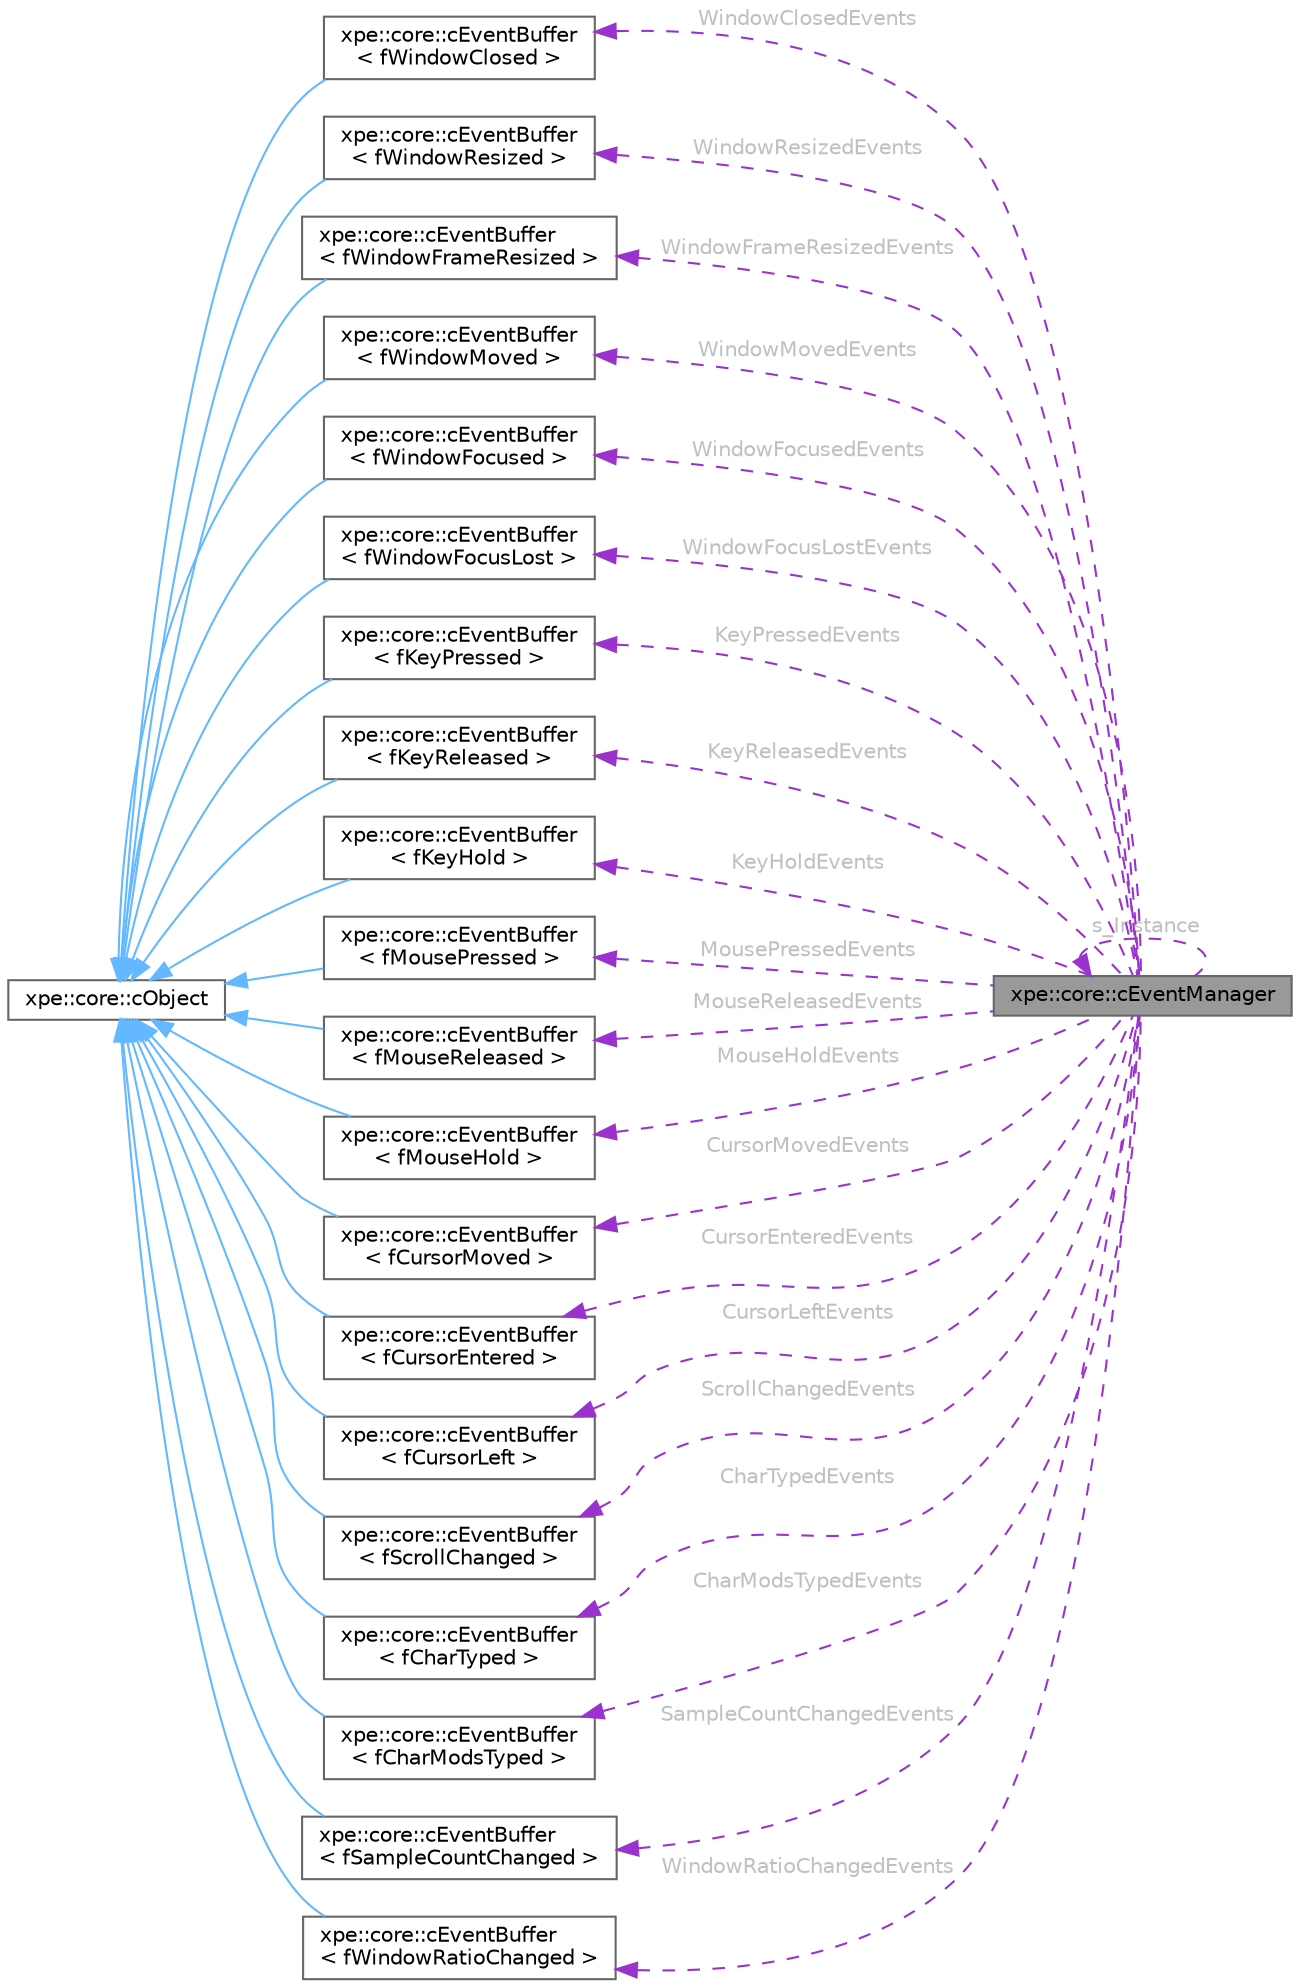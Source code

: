 digraph "xpe::core::cEventManager"
{
 // LATEX_PDF_SIZE
  bgcolor="transparent";
  edge [fontname=Helvetica,fontsize=10,labelfontname=Helvetica,labelfontsize=10];
  node [fontname=Helvetica,fontsize=10,shape=box,height=0.2,width=0.4];
  rankdir="LR";
  Node1 [id="Node000001",label="xpe::core::cEventManager",height=0.2,width=0.4,color="gray40", fillcolor="grey60", style="filled", fontcolor="black",tooltip=" "];
  Node1 -> Node1 [id="edge83_Node000001_Node000001",dir="back",color="darkorchid3",style="dashed",tooltip=" ",label=" s_Instance",fontcolor="grey" ];
  Node2 -> Node1 [id="edge84_Node000001_Node000002",dir="back",color="darkorchid3",style="dashed",tooltip=" ",label=" WindowClosedEvents",fontcolor="grey" ];
  Node2 [id="Node000002",label="xpe::core::cEventBuffer\l\< fWindowClosed \>",height=0.2,width=0.4,color="gray40", fillcolor="white", style="filled",URL="$classxpe_1_1core_1_1c_event_buffer.html",tooltip=" "];
  Node3 -> Node2 [id="edge85_Node000002_Node000003",dir="back",color="steelblue1",style="solid",tooltip=" "];
  Node3 [id="Node000003",label="xpe::core::cObject",height=0.2,width=0.4,color="gray40", fillcolor="white", style="filled",URL="$classxpe_1_1core_1_1c_object.html",tooltip=" "];
  Node4 -> Node1 [id="edge86_Node000001_Node000004",dir="back",color="darkorchid3",style="dashed",tooltip=" ",label=" WindowResizedEvents",fontcolor="grey" ];
  Node4 [id="Node000004",label="xpe::core::cEventBuffer\l\< fWindowResized \>",height=0.2,width=0.4,color="gray40", fillcolor="white", style="filled",URL="$classxpe_1_1core_1_1c_event_buffer.html",tooltip=" "];
  Node3 -> Node4 [id="edge87_Node000004_Node000003",dir="back",color="steelblue1",style="solid",tooltip=" "];
  Node5 -> Node1 [id="edge88_Node000001_Node000005",dir="back",color="darkorchid3",style="dashed",tooltip=" ",label=" WindowFrameResizedEvents",fontcolor="grey" ];
  Node5 [id="Node000005",label="xpe::core::cEventBuffer\l\< fWindowFrameResized \>",height=0.2,width=0.4,color="gray40", fillcolor="white", style="filled",URL="$classxpe_1_1core_1_1c_event_buffer.html",tooltip=" "];
  Node3 -> Node5 [id="edge89_Node000005_Node000003",dir="back",color="steelblue1",style="solid",tooltip=" "];
  Node6 -> Node1 [id="edge90_Node000001_Node000006",dir="back",color="darkorchid3",style="dashed",tooltip=" ",label=" WindowMovedEvents",fontcolor="grey" ];
  Node6 [id="Node000006",label="xpe::core::cEventBuffer\l\< fWindowMoved \>",height=0.2,width=0.4,color="gray40", fillcolor="white", style="filled",URL="$classxpe_1_1core_1_1c_event_buffer.html",tooltip=" "];
  Node3 -> Node6 [id="edge91_Node000006_Node000003",dir="back",color="steelblue1",style="solid",tooltip=" "];
  Node7 -> Node1 [id="edge92_Node000001_Node000007",dir="back",color="darkorchid3",style="dashed",tooltip=" ",label=" WindowFocusedEvents",fontcolor="grey" ];
  Node7 [id="Node000007",label="xpe::core::cEventBuffer\l\< fWindowFocused \>",height=0.2,width=0.4,color="gray40", fillcolor="white", style="filled",URL="$classxpe_1_1core_1_1c_event_buffer.html",tooltip=" "];
  Node3 -> Node7 [id="edge93_Node000007_Node000003",dir="back",color="steelblue1",style="solid",tooltip=" "];
  Node8 -> Node1 [id="edge94_Node000001_Node000008",dir="back",color="darkorchid3",style="dashed",tooltip=" ",label=" WindowFocusLostEvents",fontcolor="grey" ];
  Node8 [id="Node000008",label="xpe::core::cEventBuffer\l\< fWindowFocusLost \>",height=0.2,width=0.4,color="gray40", fillcolor="white", style="filled",URL="$classxpe_1_1core_1_1c_event_buffer.html",tooltip=" "];
  Node3 -> Node8 [id="edge95_Node000008_Node000003",dir="back",color="steelblue1",style="solid",tooltip=" "];
  Node9 -> Node1 [id="edge96_Node000001_Node000009",dir="back",color="darkorchid3",style="dashed",tooltip=" ",label=" KeyPressedEvents",fontcolor="grey" ];
  Node9 [id="Node000009",label="xpe::core::cEventBuffer\l\< fKeyPressed \>",height=0.2,width=0.4,color="gray40", fillcolor="white", style="filled",URL="$classxpe_1_1core_1_1c_event_buffer.html",tooltip=" "];
  Node3 -> Node9 [id="edge97_Node000009_Node000003",dir="back",color="steelblue1",style="solid",tooltip=" "];
  Node10 -> Node1 [id="edge98_Node000001_Node000010",dir="back",color="darkorchid3",style="dashed",tooltip=" ",label=" KeyReleasedEvents",fontcolor="grey" ];
  Node10 [id="Node000010",label="xpe::core::cEventBuffer\l\< fKeyReleased \>",height=0.2,width=0.4,color="gray40", fillcolor="white", style="filled",URL="$classxpe_1_1core_1_1c_event_buffer.html",tooltip=" "];
  Node3 -> Node10 [id="edge99_Node000010_Node000003",dir="back",color="steelblue1",style="solid",tooltip=" "];
  Node11 -> Node1 [id="edge100_Node000001_Node000011",dir="back",color="darkorchid3",style="dashed",tooltip=" ",label=" KeyHoldEvents",fontcolor="grey" ];
  Node11 [id="Node000011",label="xpe::core::cEventBuffer\l\< fKeyHold \>",height=0.2,width=0.4,color="gray40", fillcolor="white", style="filled",URL="$classxpe_1_1core_1_1c_event_buffer.html",tooltip=" "];
  Node3 -> Node11 [id="edge101_Node000011_Node000003",dir="back",color="steelblue1",style="solid",tooltip=" "];
  Node12 -> Node1 [id="edge102_Node000001_Node000012",dir="back",color="darkorchid3",style="dashed",tooltip=" ",label=" MousePressedEvents",fontcolor="grey" ];
  Node12 [id="Node000012",label="xpe::core::cEventBuffer\l\< fMousePressed \>",height=0.2,width=0.4,color="gray40", fillcolor="white", style="filled",URL="$classxpe_1_1core_1_1c_event_buffer.html",tooltip=" "];
  Node3 -> Node12 [id="edge103_Node000012_Node000003",dir="back",color="steelblue1",style="solid",tooltip=" "];
  Node13 -> Node1 [id="edge104_Node000001_Node000013",dir="back",color="darkorchid3",style="dashed",tooltip=" ",label=" MouseReleasedEvents",fontcolor="grey" ];
  Node13 [id="Node000013",label="xpe::core::cEventBuffer\l\< fMouseReleased \>",height=0.2,width=0.4,color="gray40", fillcolor="white", style="filled",URL="$classxpe_1_1core_1_1c_event_buffer.html",tooltip=" "];
  Node3 -> Node13 [id="edge105_Node000013_Node000003",dir="back",color="steelblue1",style="solid",tooltip=" "];
  Node14 -> Node1 [id="edge106_Node000001_Node000014",dir="back",color="darkorchid3",style="dashed",tooltip=" ",label=" MouseHoldEvents",fontcolor="grey" ];
  Node14 [id="Node000014",label="xpe::core::cEventBuffer\l\< fMouseHold \>",height=0.2,width=0.4,color="gray40", fillcolor="white", style="filled",URL="$classxpe_1_1core_1_1c_event_buffer.html",tooltip=" "];
  Node3 -> Node14 [id="edge107_Node000014_Node000003",dir="back",color="steelblue1",style="solid",tooltip=" "];
  Node15 -> Node1 [id="edge108_Node000001_Node000015",dir="back",color="darkorchid3",style="dashed",tooltip=" ",label=" CursorMovedEvents",fontcolor="grey" ];
  Node15 [id="Node000015",label="xpe::core::cEventBuffer\l\< fCursorMoved \>",height=0.2,width=0.4,color="gray40", fillcolor="white", style="filled",URL="$classxpe_1_1core_1_1c_event_buffer.html",tooltip=" "];
  Node3 -> Node15 [id="edge109_Node000015_Node000003",dir="back",color="steelblue1",style="solid",tooltip=" "];
  Node16 -> Node1 [id="edge110_Node000001_Node000016",dir="back",color="darkorchid3",style="dashed",tooltip=" ",label=" CursorEnteredEvents",fontcolor="grey" ];
  Node16 [id="Node000016",label="xpe::core::cEventBuffer\l\< fCursorEntered \>",height=0.2,width=0.4,color="gray40", fillcolor="white", style="filled",URL="$classxpe_1_1core_1_1c_event_buffer.html",tooltip=" "];
  Node3 -> Node16 [id="edge111_Node000016_Node000003",dir="back",color="steelblue1",style="solid",tooltip=" "];
  Node17 -> Node1 [id="edge112_Node000001_Node000017",dir="back",color="darkorchid3",style="dashed",tooltip=" ",label=" CursorLeftEvents",fontcolor="grey" ];
  Node17 [id="Node000017",label="xpe::core::cEventBuffer\l\< fCursorLeft \>",height=0.2,width=0.4,color="gray40", fillcolor="white", style="filled",URL="$classxpe_1_1core_1_1c_event_buffer.html",tooltip=" "];
  Node3 -> Node17 [id="edge113_Node000017_Node000003",dir="back",color="steelblue1",style="solid",tooltip=" "];
  Node18 -> Node1 [id="edge114_Node000001_Node000018",dir="back",color="darkorchid3",style="dashed",tooltip=" ",label=" ScrollChangedEvents",fontcolor="grey" ];
  Node18 [id="Node000018",label="xpe::core::cEventBuffer\l\< fScrollChanged \>",height=0.2,width=0.4,color="gray40", fillcolor="white", style="filled",URL="$classxpe_1_1core_1_1c_event_buffer.html",tooltip=" "];
  Node3 -> Node18 [id="edge115_Node000018_Node000003",dir="back",color="steelblue1",style="solid",tooltip=" "];
  Node19 -> Node1 [id="edge116_Node000001_Node000019",dir="back",color="darkorchid3",style="dashed",tooltip=" ",label=" CharTypedEvents",fontcolor="grey" ];
  Node19 [id="Node000019",label="xpe::core::cEventBuffer\l\< fCharTyped \>",height=0.2,width=0.4,color="gray40", fillcolor="white", style="filled",URL="$classxpe_1_1core_1_1c_event_buffer.html",tooltip=" "];
  Node3 -> Node19 [id="edge117_Node000019_Node000003",dir="back",color="steelblue1",style="solid",tooltip=" "];
  Node20 -> Node1 [id="edge118_Node000001_Node000020",dir="back",color="darkorchid3",style="dashed",tooltip=" ",label=" CharModsTypedEvents",fontcolor="grey" ];
  Node20 [id="Node000020",label="xpe::core::cEventBuffer\l\< fCharModsTyped \>",height=0.2,width=0.4,color="gray40", fillcolor="white", style="filled",URL="$classxpe_1_1core_1_1c_event_buffer.html",tooltip=" "];
  Node3 -> Node20 [id="edge119_Node000020_Node000003",dir="back",color="steelblue1",style="solid",tooltip=" "];
  Node21 -> Node1 [id="edge120_Node000001_Node000021",dir="back",color="darkorchid3",style="dashed",tooltip=" ",label=" SampleCountChangedEvents",fontcolor="grey" ];
  Node21 [id="Node000021",label="xpe::core::cEventBuffer\l\< fSampleCountChanged \>",height=0.2,width=0.4,color="gray40", fillcolor="white", style="filled",URL="$classxpe_1_1core_1_1c_event_buffer.html",tooltip=" "];
  Node3 -> Node21 [id="edge121_Node000021_Node000003",dir="back",color="steelblue1",style="solid",tooltip=" "];
  Node22 -> Node1 [id="edge122_Node000001_Node000022",dir="back",color="darkorchid3",style="dashed",tooltip=" ",label=" WindowRatioChangedEvents",fontcolor="grey" ];
  Node22 [id="Node000022",label="xpe::core::cEventBuffer\l\< fWindowRatioChanged \>",height=0.2,width=0.4,color="gray40", fillcolor="white", style="filled",URL="$classxpe_1_1core_1_1c_event_buffer.html",tooltip=" "];
  Node3 -> Node22 [id="edge123_Node000022_Node000003",dir="back",color="steelblue1",style="solid",tooltip=" "];
}
